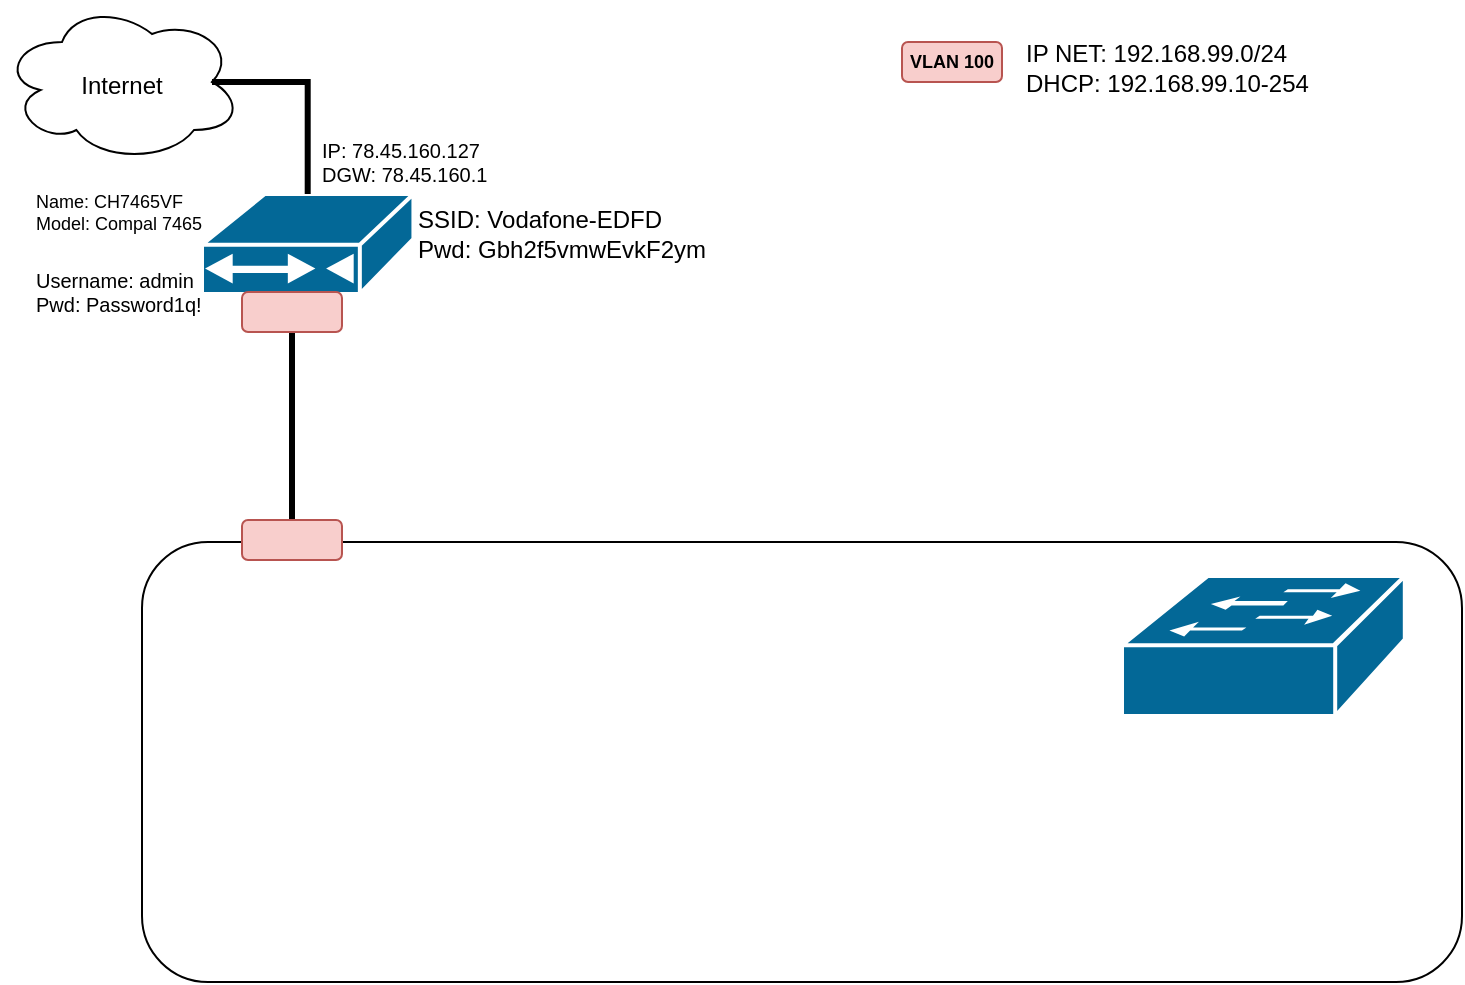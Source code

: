 <mxfile version="26.0.10">
  <diagram name="Page-1" id="c37626ed-c26b-45fb-9056-f9ebc6bb27b6">
    <mxGraphModel dx="954" dy="639" grid="1" gridSize="10" guides="1" tooltips="1" connect="1" arrows="1" fold="1" page="1" pageScale="1" pageWidth="1169" pageHeight="827" background="none" math="0" shadow="0">
      <root>
        <mxCell id="0" />
        <mxCell id="1" parent="0" />
        <mxCell id="pkdH5wE8G_Pr-lmgHp1S-8" value="" style="rounded=1;whiteSpace=wrap;html=1;" vertex="1" parent="1">
          <mxGeometry x="80" y="280" width="660" height="220" as="geometry" />
        </mxCell>
        <mxCell id="pkdH5wE8G_Pr-lmgHp1S-6" value="" style="shape=mxgraph.cisco.switches.workgroup_switch;sketch=0;html=1;pointerEvents=1;dashed=0;fillColor=#036897;strokeColor=#ffffff;strokeWidth=2;verticalLabelPosition=bottom;verticalAlign=top;align=center;outlineConnect=0;" vertex="1" parent="1">
          <mxGeometry x="570" y="297" width="141.4" height="70" as="geometry" />
        </mxCell>
        <mxCell id="pkdH5wE8G_Pr-lmgHp1S-7" value="" style="shape=mxgraph.cisco.modems_and_phones.cable_modem;sketch=0;html=1;pointerEvents=1;dashed=0;fillColor=#036897;strokeColor=#ffffff;strokeWidth=2;verticalLabelPosition=bottom;verticalAlign=top;align=center;outlineConnect=0;" vertex="1" parent="1">
          <mxGeometry x="110" y="106" width="105.72" height="50" as="geometry" />
        </mxCell>
        <mxCell id="pkdH5wE8G_Pr-lmgHp1S-4" style="edgeStyle=orthogonalEdgeStyle;rounded=0;orthogonalLoop=1;jettySize=auto;html=1;exitX=0.5;exitY=1;exitDx=0;exitDy=0;entryX=0.5;entryY=0;entryDx=0;entryDy=0;strokeColor=default;endArrow=none;startFill=0;strokeWidth=3;" edge="1" parent="1" source="pkdH5wE8G_Pr-lmgHp1S-2" target="pkdH5wE8G_Pr-lmgHp1S-3">
          <mxGeometry relative="1" as="geometry" />
        </mxCell>
        <mxCell id="pkdH5wE8G_Pr-lmgHp1S-2" value="" style="rounded=1;whiteSpace=wrap;html=1;fillColor=#f8cecc;strokeColor=#b85450;" vertex="1" parent="1">
          <mxGeometry x="130" y="155" width="50" height="20" as="geometry" />
        </mxCell>
        <mxCell id="pkdH5wE8G_Pr-lmgHp1S-3" value="" style="rounded=1;whiteSpace=wrap;html=1;fillColor=#f8cecc;strokeColor=#b85450;" vertex="1" parent="1">
          <mxGeometry x="130" y="269" width="50" height="20" as="geometry" />
        </mxCell>
        <mxCell id="pkdH5wE8G_Pr-lmgHp1S-9" value="Name: CH7465VF&lt;div&gt;Model: Compal 7465&lt;/div&gt;" style="text;html=1;align=left;verticalAlign=middle;whiteSpace=wrap;rounded=0;fontSize=9;" vertex="1" parent="1">
          <mxGeometry x="25" y="100" width="90" height="30" as="geometry" />
        </mxCell>
        <mxCell id="pkdH5wE8G_Pr-lmgHp1S-10" value="IP: 78.45.160.127&lt;div&gt;DGW:&amp;nbsp;&lt;span style=&quot;background-color: transparent; color: light-dark(rgb(0, 0, 0), rgb(255, 255, 255));&quot;&gt;78.45.160.1&lt;/span&gt;&lt;/div&gt;" style="text;html=1;align=left;verticalAlign=middle;whiteSpace=wrap;rounded=0;fontSize=10;" vertex="1" parent="1">
          <mxGeometry x="168" y="75" width="150" height="30" as="geometry" />
        </mxCell>
        <mxCell id="pkdH5wE8G_Pr-lmgHp1S-11" value="" style="ellipse;shape=cloud;whiteSpace=wrap;html=1;" vertex="1" parent="1">
          <mxGeometry x="10" y="10" width="120" height="80" as="geometry" />
        </mxCell>
        <mxCell id="pkdH5wE8G_Pr-lmgHp1S-12" style="edgeStyle=orthogonalEdgeStyle;rounded=0;orthogonalLoop=1;jettySize=auto;html=1;entryX=0.875;entryY=0.5;entryDx=0;entryDy=0;entryPerimeter=0;endArrow=none;startFill=0;strokeWidth=3;" edge="1" parent="1" source="pkdH5wE8G_Pr-lmgHp1S-7" target="pkdH5wE8G_Pr-lmgHp1S-11">
          <mxGeometry relative="1" as="geometry">
            <Array as="points">
              <mxPoint x="163" y="50" />
            </Array>
          </mxGeometry>
        </mxCell>
        <mxCell id="pkdH5wE8G_Pr-lmgHp1S-13" value="Internet" style="text;html=1;align=center;verticalAlign=middle;whiteSpace=wrap;rounded=0;" vertex="1" parent="1">
          <mxGeometry x="40" y="37" width="60" height="30" as="geometry" />
        </mxCell>
        <mxCell id="pkdH5wE8G_Pr-lmgHp1S-14" value="SSID:&amp;nbsp;Vodafone-EDFD&lt;br&gt;&lt;div&gt;Pwd:&amp;nbsp;&lt;span style=&quot;background-color: transparent;&quot;&gt;Gbh2f5vmwEvkF2ym&lt;/span&gt;&lt;/div&gt;" style="text;html=1;align=left;verticalAlign=middle;whiteSpace=wrap;rounded=0;" vertex="1" parent="1">
          <mxGeometry x="215.72" y="111" width="150" height="30" as="geometry" />
        </mxCell>
        <mxCell id="pkdH5wE8G_Pr-lmgHp1S-15" value="Username:&amp;nbsp;admin&lt;br&gt;&lt;div&gt;Pwd:&amp;nbsp;&lt;span style=&quot;background-color: transparent;&quot;&gt;Password1q!&lt;/span&gt;&lt;/div&gt;" style="text;html=1;align=left;verticalAlign=middle;whiteSpace=wrap;rounded=0;fontSize=10;" vertex="1" parent="1">
          <mxGeometry x="25" y="140" width="150" height="30" as="geometry" />
        </mxCell>
        <mxCell id="pkdH5wE8G_Pr-lmgHp1S-16" value="IP NET: 192.168.99.0/24&lt;div&gt;DHCP:&amp;nbsp;&lt;span style=&quot;background-color: transparent; color: light-dark(rgb(0, 0, 0), rgb(255, 255, 255));&quot;&gt;192.168.99.10-254&lt;/span&gt;&lt;/div&gt;" style="text;html=1;align=left;verticalAlign=middle;whiteSpace=wrap;rounded=0;" vertex="1" parent="1">
          <mxGeometry x="520" y="28" width="150" height="30" as="geometry" />
        </mxCell>
        <mxCell id="pkdH5wE8G_Pr-lmgHp1S-17" value="VLAN 100" style="rounded=1;whiteSpace=wrap;html=1;fillColor=#f8cecc;strokeColor=#b85450;fontSize=9;fontStyle=1" vertex="1" parent="1">
          <mxGeometry x="460" y="30" width="50" height="20" as="geometry" />
        </mxCell>
      </root>
    </mxGraphModel>
  </diagram>
</mxfile>

